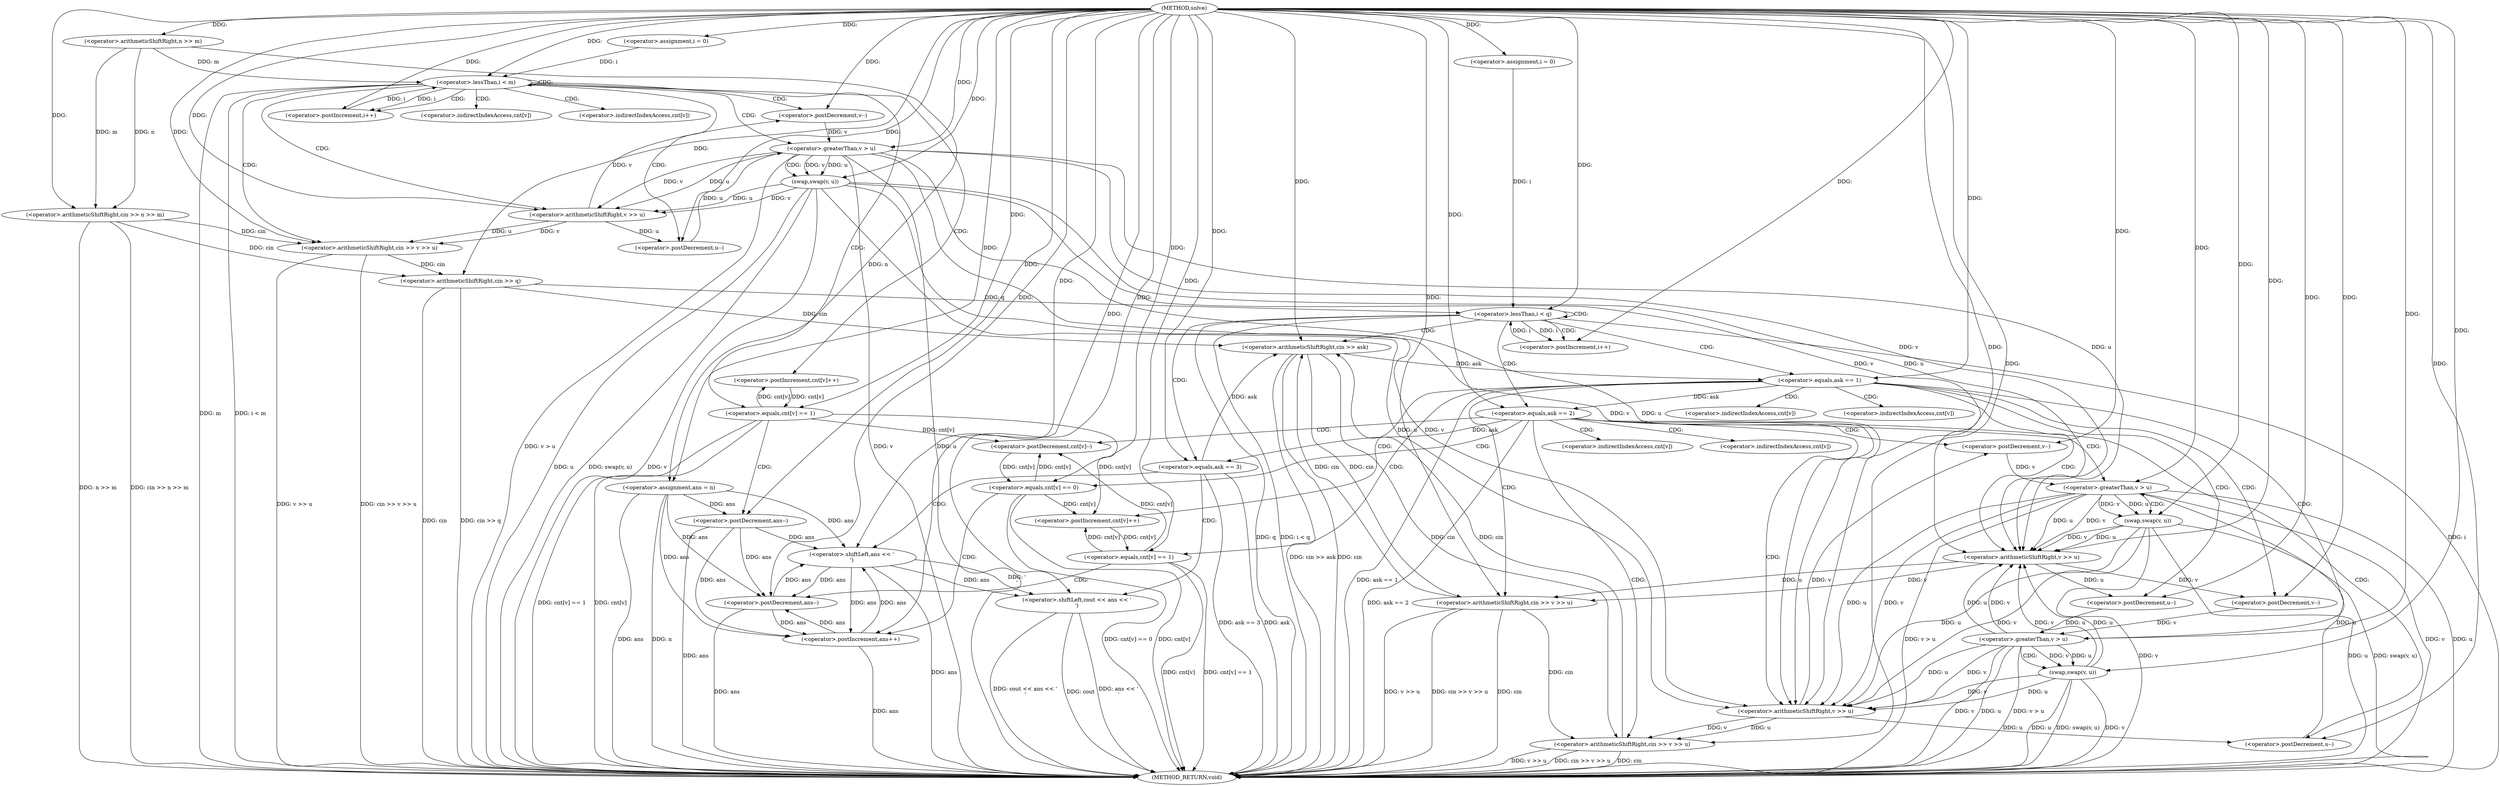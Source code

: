 digraph "solve" {  
"1000131" [label = "(METHOD,solve)" ]
"1000289" [label = "(METHOD_RETURN,void)" ]
"1000133" [label = "(<operator>.arithmeticShiftRight,cin >> n >> m)" ]
"1000139" [label = "(<operator>.assignment,ans = n)" ]
"1000187" [label = "(<operator>.arithmeticShiftRight,cin >> q)" ]
"1000144" [label = "(<operator>.assignment,i = 0)" ]
"1000147" [label = "(<operator>.lessThan,i < m)" ]
"1000150" [label = "(<operator>.postIncrement,i++)" ]
"1000192" [label = "(<operator>.assignment,i = 0)" ]
"1000195" [label = "(<operator>.lessThan,i < q)" ]
"1000198" [label = "(<operator>.postIncrement,i++)" ]
"1000135" [label = "(<operator>.arithmeticShiftRight,n >> m)" ]
"1000155" [label = "(<operator>.arithmeticShiftRight,cin >> v >> u)" ]
"1000173" [label = "(<operator>.postIncrement,cnt[v]++)" ]
"1000202" [label = "(<operator>.arithmeticShiftRight,cin >> ask)" ]
"1000161" [label = "(<operator>.postDecrement,v--)" ]
"1000163" [label = "(<operator>.postDecrement,u--)" ]
"1000166" [label = "(<operator>.greaterThan,v > u)" ]
"1000178" [label = "(<operator>.equals,cnt[v] == 1)" ]
"1000208" [label = "(<operator>.equals,ask == 1)" ]
"1000244" [label = "(<operator>.equals,ask == 2)" ]
"1000280" [label = "(<operator>.equals,ask == 3)" ]
"1000157" [label = "(<operator>.arithmeticShiftRight,v >> u)" ]
"1000170" [label = "(swap,swap(v, u))" ]
"1000184" [label = "(<operator>.postDecrement,ans--)" ]
"1000212" [label = "(<operator>.arithmeticShiftRight,cin >> v >> u)" ]
"1000230" [label = "(<operator>.postIncrement,cnt[v]++)" ]
"1000248" [label = "(<operator>.arithmeticShiftRight,cin >> v >> u)" ]
"1000266" [label = "(<operator>.postDecrement,cnt[v]--)" ]
"1000284" [label = "(<operator>.shiftLeft,cout << ans << '\n')" ]
"1000218" [label = "(<operator>.postDecrement,v--)" ]
"1000220" [label = "(<operator>.postDecrement,u--)" ]
"1000223" [label = "(<operator>.greaterThan,v > u)" ]
"1000235" [label = "(<operator>.equals,cnt[v] == 1)" ]
"1000254" [label = "(<operator>.postDecrement,v--)" ]
"1000256" [label = "(<operator>.postDecrement,u--)" ]
"1000259" [label = "(<operator>.greaterThan,v > u)" ]
"1000271" [label = "(<operator>.equals,cnt[v] == 0)" ]
"1000214" [label = "(<operator>.arithmeticShiftRight,v >> u)" ]
"1000227" [label = "(swap,swap(v, u))" ]
"1000241" [label = "(<operator>.postDecrement,ans--)" ]
"1000250" [label = "(<operator>.arithmeticShiftRight,v >> u)" ]
"1000263" [label = "(swap,swap(v, u))" ]
"1000277" [label = "(<operator>.postIncrement,ans++)" ]
"1000286" [label = "(<operator>.shiftLeft,ans << '\n')" ]
"1000174" [label = "(<operator>.indirectIndexAccess,cnt[v])" ]
"1000179" [label = "(<operator>.indirectIndexAccess,cnt[v])" ]
"1000231" [label = "(<operator>.indirectIndexAccess,cnt[v])" ]
"1000267" [label = "(<operator>.indirectIndexAccess,cnt[v])" ]
"1000236" [label = "(<operator>.indirectIndexAccess,cnt[v])" ]
"1000272" [label = "(<operator>.indirectIndexAccess,cnt[v])" ]
  "1000133" -> "1000289"  [ label = "DDG: n >> m"] 
  "1000133" -> "1000289"  [ label = "DDG: cin >> n >> m"] 
  "1000139" -> "1000289"  [ label = "DDG: ans"] 
  "1000139" -> "1000289"  [ label = "DDG: n"] 
  "1000147" -> "1000289"  [ label = "DDG: m"] 
  "1000147" -> "1000289"  [ label = "DDG: i < m"] 
  "1000187" -> "1000289"  [ label = "DDG: cin"] 
  "1000187" -> "1000289"  [ label = "DDG: cin >> q"] 
  "1000195" -> "1000289"  [ label = "DDG: i"] 
  "1000195" -> "1000289"  [ label = "DDG: q"] 
  "1000195" -> "1000289"  [ label = "DDG: i < q"] 
  "1000202" -> "1000289"  [ label = "DDG: cin"] 
  "1000202" -> "1000289"  [ label = "DDG: cin >> ask"] 
  "1000208" -> "1000289"  [ label = "DDG: ask == 1"] 
  "1000212" -> "1000289"  [ label = "DDG: cin"] 
  "1000212" -> "1000289"  [ label = "DDG: v >> u"] 
  "1000212" -> "1000289"  [ label = "DDG: cin >> v >> u"] 
  "1000223" -> "1000289"  [ label = "DDG: v"] 
  "1000223" -> "1000289"  [ label = "DDG: u"] 
  "1000223" -> "1000289"  [ label = "DDG: v > u"] 
  "1000227" -> "1000289"  [ label = "DDG: v"] 
  "1000227" -> "1000289"  [ label = "DDG: u"] 
  "1000227" -> "1000289"  [ label = "DDG: swap(v, u)"] 
  "1000235" -> "1000289"  [ label = "DDG: cnt[v]"] 
  "1000235" -> "1000289"  [ label = "DDG: cnt[v] == 1"] 
  "1000241" -> "1000289"  [ label = "DDG: ans"] 
  "1000244" -> "1000289"  [ label = "DDG: ask == 2"] 
  "1000248" -> "1000289"  [ label = "DDG: cin"] 
  "1000248" -> "1000289"  [ label = "DDG: v >> u"] 
  "1000248" -> "1000289"  [ label = "DDG: cin >> v >> u"] 
  "1000259" -> "1000289"  [ label = "DDG: v"] 
  "1000259" -> "1000289"  [ label = "DDG: u"] 
  "1000259" -> "1000289"  [ label = "DDG: v > u"] 
  "1000263" -> "1000289"  [ label = "DDG: v"] 
  "1000263" -> "1000289"  [ label = "DDG: u"] 
  "1000263" -> "1000289"  [ label = "DDG: swap(v, u)"] 
  "1000271" -> "1000289"  [ label = "DDG: cnt[v]"] 
  "1000271" -> "1000289"  [ label = "DDG: cnt[v] == 0"] 
  "1000277" -> "1000289"  [ label = "DDG: ans"] 
  "1000280" -> "1000289"  [ label = "DDG: ask"] 
  "1000280" -> "1000289"  [ label = "DDG: ask == 3"] 
  "1000286" -> "1000289"  [ label = "DDG: ans"] 
  "1000284" -> "1000289"  [ label = "DDG: ans << '\n'"] 
  "1000284" -> "1000289"  [ label = "DDG: cout << ans << '\n'"] 
  "1000155" -> "1000289"  [ label = "DDG: v >> u"] 
  "1000155" -> "1000289"  [ label = "DDG: cin >> v >> u"] 
  "1000166" -> "1000289"  [ label = "DDG: v"] 
  "1000166" -> "1000289"  [ label = "DDG: u"] 
  "1000166" -> "1000289"  [ label = "DDG: v > u"] 
  "1000170" -> "1000289"  [ label = "DDG: v"] 
  "1000170" -> "1000289"  [ label = "DDG: u"] 
  "1000170" -> "1000289"  [ label = "DDG: swap(v, u)"] 
  "1000178" -> "1000289"  [ label = "DDG: cnt[v]"] 
  "1000178" -> "1000289"  [ label = "DDG: cnt[v] == 1"] 
  "1000184" -> "1000289"  [ label = "DDG: ans"] 
  "1000284" -> "1000289"  [ label = "DDG: cout"] 
  "1000135" -> "1000139"  [ label = "DDG: n"] 
  "1000131" -> "1000139"  [ label = "DDG: "] 
  "1000131" -> "1000133"  [ label = "DDG: "] 
  "1000135" -> "1000133"  [ label = "DDG: m"] 
  "1000135" -> "1000133"  [ label = "DDG: n"] 
  "1000131" -> "1000144"  [ label = "DDG: "] 
  "1000133" -> "1000187"  [ label = "DDG: cin"] 
  "1000155" -> "1000187"  [ label = "DDG: cin"] 
  "1000131" -> "1000187"  [ label = "DDG: "] 
  "1000131" -> "1000192"  [ label = "DDG: "] 
  "1000131" -> "1000135"  [ label = "DDG: "] 
  "1000144" -> "1000147"  [ label = "DDG: i"] 
  "1000150" -> "1000147"  [ label = "DDG: i"] 
  "1000131" -> "1000147"  [ label = "DDG: "] 
  "1000135" -> "1000147"  [ label = "DDG: m"] 
  "1000147" -> "1000150"  [ label = "DDG: i"] 
  "1000131" -> "1000150"  [ label = "DDG: "] 
  "1000192" -> "1000195"  [ label = "DDG: i"] 
  "1000198" -> "1000195"  [ label = "DDG: i"] 
  "1000131" -> "1000195"  [ label = "DDG: "] 
  "1000187" -> "1000195"  [ label = "DDG: q"] 
  "1000195" -> "1000198"  [ label = "DDG: i"] 
  "1000131" -> "1000198"  [ label = "DDG: "] 
  "1000133" -> "1000155"  [ label = "DDG: cin"] 
  "1000131" -> "1000155"  [ label = "DDG: "] 
  "1000157" -> "1000155"  [ label = "DDG: u"] 
  "1000157" -> "1000155"  [ label = "DDG: v"] 
  "1000178" -> "1000173"  [ label = "DDG: cnt[v]"] 
  "1000187" -> "1000202"  [ label = "DDG: cin"] 
  "1000212" -> "1000202"  [ label = "DDG: cin"] 
  "1000248" -> "1000202"  [ label = "DDG: cin"] 
  "1000131" -> "1000202"  [ label = "DDG: "] 
  "1000280" -> "1000202"  [ label = "DDG: ask"] 
  "1000166" -> "1000157"  [ label = "DDG: v"] 
  "1000170" -> "1000157"  [ label = "DDG: v"] 
  "1000131" -> "1000157"  [ label = "DDG: "] 
  "1000166" -> "1000157"  [ label = "DDG: u"] 
  "1000170" -> "1000157"  [ label = "DDG: u"] 
  "1000157" -> "1000161"  [ label = "DDG: v"] 
  "1000131" -> "1000161"  [ label = "DDG: "] 
  "1000157" -> "1000163"  [ label = "DDG: u"] 
  "1000131" -> "1000163"  [ label = "DDG: "] 
  "1000161" -> "1000166"  [ label = "DDG: v"] 
  "1000131" -> "1000166"  [ label = "DDG: "] 
  "1000163" -> "1000166"  [ label = "DDG: u"] 
  "1000173" -> "1000178"  [ label = "DDG: cnt[v]"] 
  "1000131" -> "1000178"  [ label = "DDG: "] 
  "1000202" -> "1000208"  [ label = "DDG: ask"] 
  "1000131" -> "1000208"  [ label = "DDG: "] 
  "1000208" -> "1000244"  [ label = "DDG: ask"] 
  "1000131" -> "1000244"  [ label = "DDG: "] 
  "1000244" -> "1000280"  [ label = "DDG: ask"] 
  "1000131" -> "1000280"  [ label = "DDG: "] 
  "1000166" -> "1000170"  [ label = "DDG: v"] 
  "1000131" -> "1000170"  [ label = "DDG: "] 
  "1000166" -> "1000170"  [ label = "DDG: u"] 
  "1000139" -> "1000184"  [ label = "DDG: ans"] 
  "1000131" -> "1000184"  [ label = "DDG: "] 
  "1000202" -> "1000212"  [ label = "DDG: cin"] 
  "1000131" -> "1000212"  [ label = "DDG: "] 
  "1000214" -> "1000212"  [ label = "DDG: v"] 
  "1000214" -> "1000212"  [ label = "DDG: u"] 
  "1000235" -> "1000230"  [ label = "DDG: cnt[v]"] 
  "1000271" -> "1000230"  [ label = "DDG: cnt[v]"] 
  "1000178" -> "1000230"  [ label = "DDG: cnt[v]"] 
  "1000202" -> "1000248"  [ label = "DDG: cin"] 
  "1000212" -> "1000248"  [ label = "DDG: cin"] 
  "1000131" -> "1000248"  [ label = "DDG: "] 
  "1000250" -> "1000248"  [ label = "DDG: u"] 
  "1000250" -> "1000248"  [ label = "DDG: v"] 
  "1000235" -> "1000266"  [ label = "DDG: cnt[v]"] 
  "1000271" -> "1000266"  [ label = "DDG: cnt[v]"] 
  "1000178" -> "1000266"  [ label = "DDG: cnt[v]"] 
  "1000131" -> "1000284"  [ label = "DDG: "] 
  "1000286" -> "1000284"  [ label = "DDG: ans"] 
  "1000286" -> "1000284"  [ label = "DDG: '\n'"] 
  "1000223" -> "1000214"  [ label = "DDG: v"] 
  "1000227" -> "1000214"  [ label = "DDG: v"] 
  "1000259" -> "1000214"  [ label = "DDG: v"] 
  "1000263" -> "1000214"  [ label = "DDG: v"] 
  "1000166" -> "1000214"  [ label = "DDG: v"] 
  "1000170" -> "1000214"  [ label = "DDG: v"] 
  "1000131" -> "1000214"  [ label = "DDG: "] 
  "1000223" -> "1000214"  [ label = "DDG: u"] 
  "1000227" -> "1000214"  [ label = "DDG: u"] 
  "1000259" -> "1000214"  [ label = "DDG: u"] 
  "1000263" -> "1000214"  [ label = "DDG: u"] 
  "1000166" -> "1000214"  [ label = "DDG: u"] 
  "1000170" -> "1000214"  [ label = "DDG: u"] 
  "1000214" -> "1000218"  [ label = "DDG: v"] 
  "1000131" -> "1000218"  [ label = "DDG: "] 
  "1000214" -> "1000220"  [ label = "DDG: u"] 
  "1000131" -> "1000220"  [ label = "DDG: "] 
  "1000218" -> "1000223"  [ label = "DDG: v"] 
  "1000131" -> "1000223"  [ label = "DDG: "] 
  "1000220" -> "1000223"  [ label = "DDG: u"] 
  "1000230" -> "1000235"  [ label = "DDG: cnt[v]"] 
  "1000131" -> "1000235"  [ label = "DDG: "] 
  "1000223" -> "1000250"  [ label = "DDG: v"] 
  "1000227" -> "1000250"  [ label = "DDG: v"] 
  "1000259" -> "1000250"  [ label = "DDG: v"] 
  "1000263" -> "1000250"  [ label = "DDG: v"] 
  "1000166" -> "1000250"  [ label = "DDG: v"] 
  "1000170" -> "1000250"  [ label = "DDG: v"] 
  "1000131" -> "1000250"  [ label = "DDG: "] 
  "1000223" -> "1000250"  [ label = "DDG: u"] 
  "1000227" -> "1000250"  [ label = "DDG: u"] 
  "1000259" -> "1000250"  [ label = "DDG: u"] 
  "1000263" -> "1000250"  [ label = "DDG: u"] 
  "1000166" -> "1000250"  [ label = "DDG: u"] 
  "1000170" -> "1000250"  [ label = "DDG: u"] 
  "1000250" -> "1000254"  [ label = "DDG: v"] 
  "1000131" -> "1000254"  [ label = "DDG: "] 
  "1000250" -> "1000256"  [ label = "DDG: u"] 
  "1000131" -> "1000256"  [ label = "DDG: "] 
  "1000254" -> "1000259"  [ label = "DDG: v"] 
  "1000131" -> "1000259"  [ label = "DDG: "] 
  "1000256" -> "1000259"  [ label = "DDG: u"] 
  "1000266" -> "1000271"  [ label = "DDG: cnt[v]"] 
  "1000131" -> "1000271"  [ label = "DDG: "] 
  "1000139" -> "1000286"  [ label = "DDG: ans"] 
  "1000241" -> "1000286"  [ label = "DDG: ans"] 
  "1000277" -> "1000286"  [ label = "DDG: ans"] 
  "1000184" -> "1000286"  [ label = "DDG: ans"] 
  "1000131" -> "1000286"  [ label = "DDG: "] 
  "1000223" -> "1000227"  [ label = "DDG: v"] 
  "1000131" -> "1000227"  [ label = "DDG: "] 
  "1000223" -> "1000227"  [ label = "DDG: u"] 
  "1000139" -> "1000241"  [ label = "DDG: ans"] 
  "1000277" -> "1000241"  [ label = "DDG: ans"] 
  "1000286" -> "1000241"  [ label = "DDG: ans"] 
  "1000184" -> "1000241"  [ label = "DDG: ans"] 
  "1000131" -> "1000241"  [ label = "DDG: "] 
  "1000259" -> "1000263"  [ label = "DDG: v"] 
  "1000131" -> "1000263"  [ label = "DDG: "] 
  "1000259" -> "1000263"  [ label = "DDG: u"] 
  "1000139" -> "1000277"  [ label = "DDG: ans"] 
  "1000241" -> "1000277"  [ label = "DDG: ans"] 
  "1000286" -> "1000277"  [ label = "DDG: ans"] 
  "1000184" -> "1000277"  [ label = "DDG: ans"] 
  "1000131" -> "1000277"  [ label = "DDG: "] 
  "1000147" -> "1000174"  [ label = "CDG: "] 
  "1000147" -> "1000161"  [ label = "CDG: "] 
  "1000147" -> "1000150"  [ label = "CDG: "] 
  "1000147" -> "1000166"  [ label = "CDG: "] 
  "1000147" -> "1000157"  [ label = "CDG: "] 
  "1000147" -> "1000179"  [ label = "CDG: "] 
  "1000147" -> "1000163"  [ label = "CDG: "] 
  "1000147" -> "1000178"  [ label = "CDG: "] 
  "1000147" -> "1000173"  [ label = "CDG: "] 
  "1000147" -> "1000155"  [ label = "CDG: "] 
  "1000147" -> "1000147"  [ label = "CDG: "] 
  "1000195" -> "1000208"  [ label = "CDG: "] 
  "1000195" -> "1000244"  [ label = "CDG: "] 
  "1000195" -> "1000198"  [ label = "CDG: "] 
  "1000195" -> "1000195"  [ label = "CDG: "] 
  "1000195" -> "1000280"  [ label = "CDG: "] 
  "1000195" -> "1000202"  [ label = "CDG: "] 
  "1000166" -> "1000170"  [ label = "CDG: "] 
  "1000178" -> "1000184"  [ label = "CDG: "] 
  "1000208" -> "1000236"  [ label = "CDG: "] 
  "1000208" -> "1000235"  [ label = "CDG: "] 
  "1000208" -> "1000220"  [ label = "CDG: "] 
  "1000208" -> "1000214"  [ label = "CDG: "] 
  "1000208" -> "1000230"  [ label = "CDG: "] 
  "1000208" -> "1000212"  [ label = "CDG: "] 
  "1000208" -> "1000218"  [ label = "CDG: "] 
  "1000208" -> "1000231"  [ label = "CDG: "] 
  "1000208" -> "1000223"  [ label = "CDG: "] 
  "1000244" -> "1000259"  [ label = "CDG: "] 
  "1000244" -> "1000254"  [ label = "CDG: "] 
  "1000244" -> "1000250"  [ label = "CDG: "] 
  "1000244" -> "1000248"  [ label = "CDG: "] 
  "1000244" -> "1000266"  [ label = "CDG: "] 
  "1000244" -> "1000272"  [ label = "CDG: "] 
  "1000244" -> "1000271"  [ label = "CDG: "] 
  "1000244" -> "1000267"  [ label = "CDG: "] 
  "1000244" -> "1000256"  [ label = "CDG: "] 
  "1000280" -> "1000284"  [ label = "CDG: "] 
  "1000280" -> "1000286"  [ label = "CDG: "] 
  "1000223" -> "1000227"  [ label = "CDG: "] 
  "1000235" -> "1000241"  [ label = "CDG: "] 
  "1000259" -> "1000263"  [ label = "CDG: "] 
  "1000271" -> "1000277"  [ label = "CDG: "] 
}
